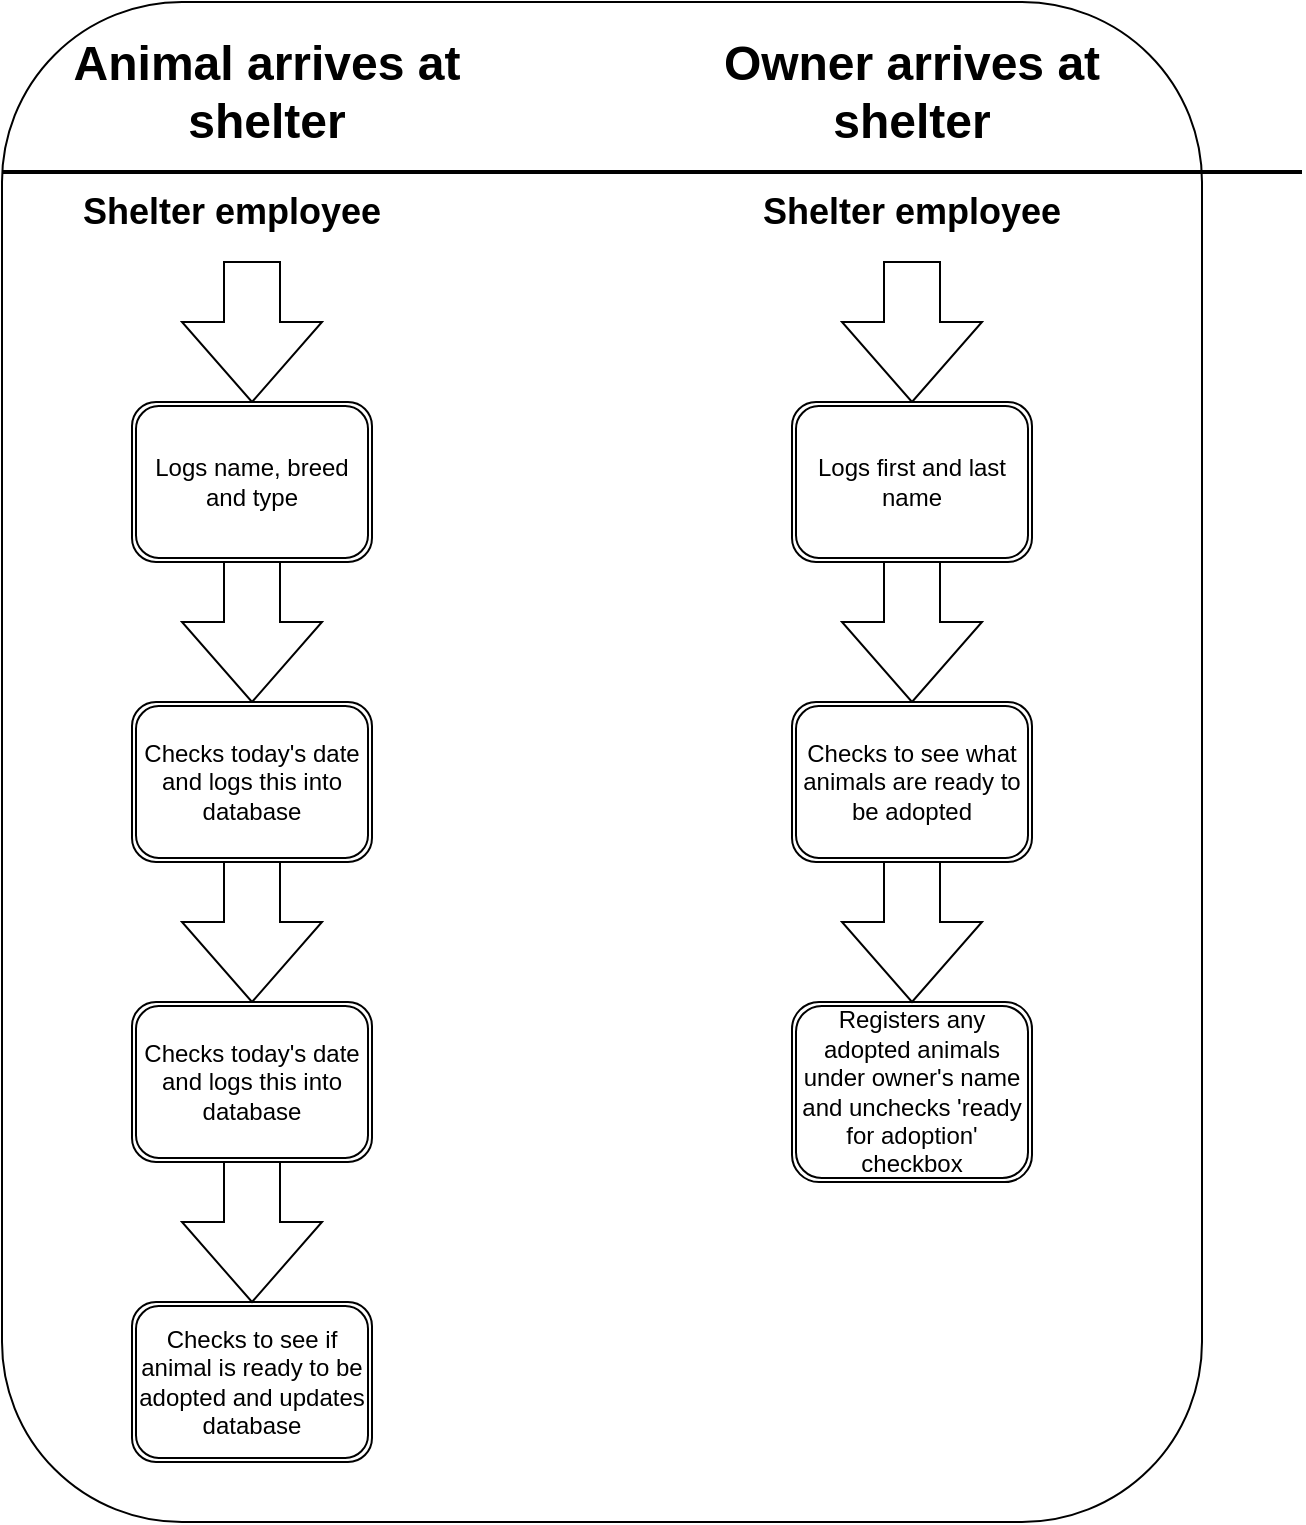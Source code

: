 <mxfile version="10.9.5" type="device"><diagram id="OVbhjt-u2VFnYpOZiWxT" name="Page-1"><mxGraphModel dx="1106" dy="832" grid="1" gridSize="10" guides="1" tooltips="1" connect="1" arrows="1" fold="1" page="1" pageScale="1" pageWidth="827" pageHeight="1169" math="0" shadow="0"><root><mxCell id="0"/><mxCell id="1" parent="0"/><mxCell id="pnmVUifARXWefXa3O6ds-1" value="" style="rounded=1;whiteSpace=wrap;html=1;" vertex="1" parent="1"><mxGeometry x="20" y="20" width="600" height="760" as="geometry"/></mxCell><mxCell id="pnmVUifARXWefXa3O6ds-3" value="" style="line;strokeWidth=2;html=1;" vertex="1" parent="1"><mxGeometry x="20" y="100" width="650" height="10" as="geometry"/></mxCell><mxCell id="pnmVUifARXWefXa3O6ds-5" value="&lt;b&gt;&lt;font style=&quot;font-size: 24px&quot;&gt;Animal arrives at shelter&lt;/font&gt;&lt;/b&gt;" style="text;html=1;strokeColor=none;fillColor=none;align=center;verticalAlign=middle;whiteSpace=wrap;rounded=0;" vertex="1" parent="1"><mxGeometry x="20" y="50" width="265" height="30" as="geometry"/></mxCell><mxCell id="pnmVUifARXWefXa3O6ds-7" value="&lt;font style=&quot;font-size: 18px&quot;&gt;Shelter employee&lt;/font&gt;" style="text;html=1;strokeColor=none;fillColor=none;align=center;verticalAlign=middle;whiteSpace=wrap;rounded=0;fontStyle=1" vertex="1" parent="1"><mxGeometry x="50" y="110" width="170" height="30" as="geometry"/></mxCell><mxCell id="pnmVUifARXWefXa3O6ds-9" value="" style="html=1;shadow=0;dashed=0;align=center;verticalAlign=middle;shape=mxgraph.arrows2.arrow;dy=0.6;dx=40;direction=south;notch=0;" vertex="1" parent="1"><mxGeometry x="110" y="150" width="70" height="70" as="geometry"/></mxCell><mxCell id="pnmVUifARXWefXa3O6ds-10" value="Logs name, breed and type" style="shape=ext;double=1;rounded=1;whiteSpace=wrap;html=1;" vertex="1" parent="1"><mxGeometry x="85" y="220" width="120" height="80" as="geometry"/></mxCell><mxCell id="pnmVUifARXWefXa3O6ds-12" value="" style="html=1;shadow=0;dashed=0;align=center;verticalAlign=middle;shape=mxgraph.arrows2.arrow;dy=0.6;dx=40;direction=south;notch=0;" vertex="1" parent="1"><mxGeometry x="110" y="300" width="70" height="70" as="geometry"/></mxCell><mxCell id="pnmVUifARXWefXa3O6ds-13" value="Checks today's date and logs this into database" style="shape=ext;double=1;rounded=1;whiteSpace=wrap;html=1;" vertex="1" parent="1"><mxGeometry x="85" y="370" width="120" height="80" as="geometry"/></mxCell><mxCell id="pnmVUifARXWefXa3O6ds-14" value="" style="html=1;shadow=0;dashed=0;align=center;verticalAlign=middle;shape=mxgraph.arrows2.arrow;dy=0.6;dx=40;direction=south;notch=0;" vertex="1" parent="1"><mxGeometry x="110" y="450" width="70" height="70" as="geometry"/></mxCell><mxCell id="pnmVUifARXWefXa3O6ds-15" value="Checks today's date and logs this into database" style="shape=ext;double=1;rounded=1;whiteSpace=wrap;html=1;" vertex="1" parent="1"><mxGeometry x="85" y="520" width="120" height="80" as="geometry"/></mxCell><mxCell id="pnmVUifARXWefXa3O6ds-16" value="&lt;b&gt;&lt;font style=&quot;font-size: 24px&quot;&gt;Owner arrives at shelter&lt;/font&gt;&lt;/b&gt;" style="text;html=1;strokeColor=none;fillColor=none;align=center;verticalAlign=middle;whiteSpace=wrap;rounded=0;" vertex="1" parent="1"><mxGeometry x="340" y="50" width="270" height="30" as="geometry"/></mxCell><mxCell id="pnmVUifARXWefXa3O6ds-17" value="Checks to see if animal is ready to be adopted and updates database" style="shape=ext;double=1;rounded=1;whiteSpace=wrap;html=1;" vertex="1" parent="1"><mxGeometry x="85" y="670" width="120" height="80" as="geometry"/></mxCell><mxCell id="pnmVUifARXWefXa3O6ds-18" value="" style="html=1;shadow=0;dashed=0;align=center;verticalAlign=middle;shape=mxgraph.arrows2.arrow;dy=0.6;dx=40;direction=south;notch=0;" vertex="1" parent="1"><mxGeometry x="110" y="600" width="70" height="70" as="geometry"/></mxCell><mxCell id="pnmVUifARXWefXa3O6ds-19" value="&lt;font style=&quot;font-size: 18px&quot;&gt;Shelter employee&lt;/font&gt;" style="text;html=1;strokeColor=none;fillColor=none;align=center;verticalAlign=middle;whiteSpace=wrap;rounded=0;fontStyle=1" vertex="1" parent="1"><mxGeometry x="390" y="110" width="170" height="30" as="geometry"/></mxCell><mxCell id="pnmVUifARXWefXa3O6ds-20" value="" style="html=1;shadow=0;dashed=0;align=center;verticalAlign=middle;shape=mxgraph.arrows2.arrow;dy=0.6;dx=40;direction=south;notch=0;" vertex="1" parent="1"><mxGeometry x="440" y="150" width="70" height="70" as="geometry"/></mxCell><mxCell id="pnmVUifARXWefXa3O6ds-21" value="Logs first and last name" style="shape=ext;double=1;rounded=1;whiteSpace=wrap;html=1;" vertex="1" parent="1"><mxGeometry x="415" y="220" width="120" height="80" as="geometry"/></mxCell><mxCell id="pnmVUifARXWefXa3O6ds-22" value="" style="html=1;shadow=0;dashed=0;align=center;verticalAlign=middle;shape=mxgraph.arrows2.arrow;dy=0.6;dx=40;direction=south;notch=0;" vertex="1" parent="1"><mxGeometry x="440" y="300" width="70" height="70" as="geometry"/></mxCell><mxCell id="pnmVUifARXWefXa3O6ds-23" value="Checks to see what animals are ready to be adopted" style="shape=ext;double=1;rounded=1;whiteSpace=wrap;html=1;" vertex="1" parent="1"><mxGeometry x="415" y="370" width="120" height="80" as="geometry"/></mxCell><mxCell id="pnmVUifARXWefXa3O6ds-24" value="Registers any adopted animals under owner's name and unchecks 'ready for adoption' checkbox" style="shape=ext;double=1;rounded=1;whiteSpace=wrap;html=1;" vertex="1" parent="1"><mxGeometry x="415" y="520" width="120" height="90" as="geometry"/></mxCell><mxCell id="pnmVUifARXWefXa3O6ds-25" value="" style="html=1;shadow=0;dashed=0;align=center;verticalAlign=middle;shape=mxgraph.arrows2.arrow;dy=0.6;dx=40;direction=south;notch=0;" vertex="1" parent="1"><mxGeometry x="440" y="450" width="70" height="70" as="geometry"/></mxCell></root></mxGraphModel></diagram></mxfile>